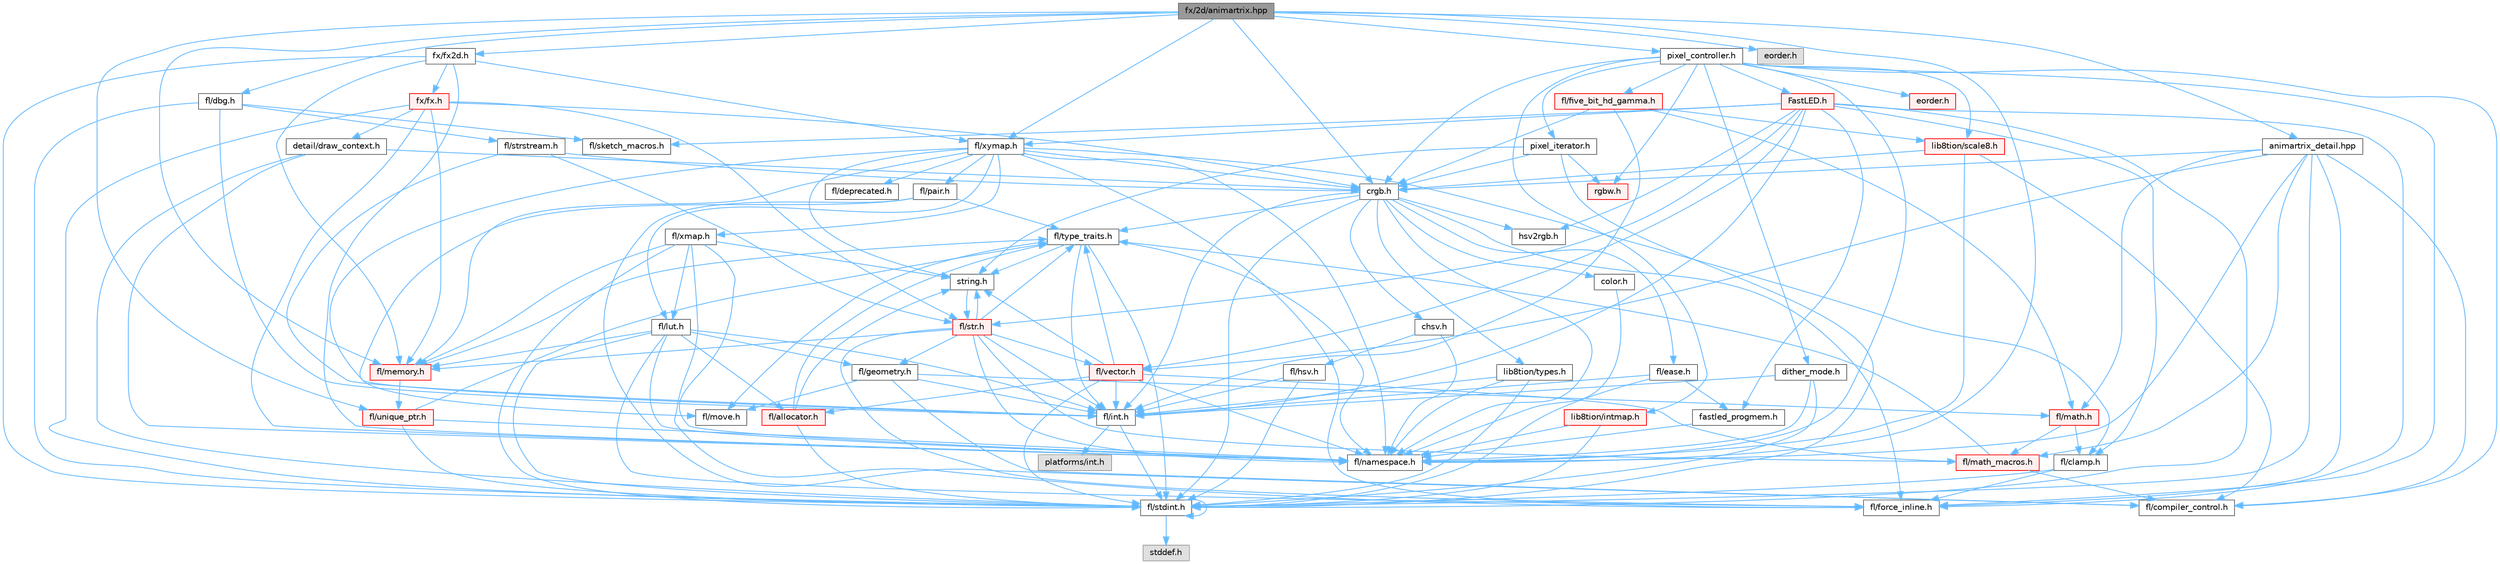 digraph "fx/2d/animartrix.hpp"
{
 // INTERACTIVE_SVG=YES
 // LATEX_PDF_SIZE
  bgcolor="transparent";
  edge [fontname=Helvetica,fontsize=10,labelfontname=Helvetica,labelfontsize=10];
  node [fontname=Helvetica,fontsize=10,shape=box,height=0.2,width=0.4];
  Node1 [id="Node000001",label="fx/2d/animartrix.hpp",height=0.2,width=0.4,color="gray40", fillcolor="grey60", style="filled", fontcolor="black",tooltip=" "];
  Node1 -> Node2 [id="edge1_Node000001_Node000002",color="steelblue1",style="solid",tooltip=" "];
  Node2 [id="Node000002",label="crgb.h",height=0.2,width=0.4,color="grey40", fillcolor="white", style="filled",URL="$db/dd1/crgb_8h.html",tooltip="Defines the red, green, and blue (RGB) pixel struct."];
  Node2 -> Node3 [id="edge2_Node000002_Node000003",color="steelblue1",style="solid",tooltip=" "];
  Node3 [id="Node000003",label="fl/stdint.h",height=0.2,width=0.4,color="grey40", fillcolor="white", style="filled",URL="$df/dd8/stdint_8h.html",tooltip=" "];
  Node3 -> Node4 [id="edge3_Node000003_Node000004",color="steelblue1",style="solid",tooltip=" "];
  Node4 [id="Node000004",label="stddef.h",height=0.2,width=0.4,color="grey60", fillcolor="#E0E0E0", style="filled",tooltip=" "];
  Node3 -> Node3 [id="edge4_Node000003_Node000003",color="steelblue1",style="solid",tooltip=" "];
  Node2 -> Node5 [id="edge5_Node000002_Node000005",color="steelblue1",style="solid",tooltip=" "];
  Node5 [id="Node000005",label="fl/int.h",height=0.2,width=0.4,color="grey40", fillcolor="white", style="filled",URL="$d3/d7e/int_8h.html",tooltip=" "];
  Node5 -> Node3 [id="edge6_Node000005_Node000003",color="steelblue1",style="solid",tooltip=" "];
  Node5 -> Node6 [id="edge7_Node000005_Node000006",color="steelblue1",style="solid",tooltip=" "];
  Node6 [id="Node000006",label="platforms/int.h",height=0.2,width=0.4,color="grey60", fillcolor="#E0E0E0", style="filled",tooltip=" "];
  Node2 -> Node7 [id="edge8_Node000002_Node000007",color="steelblue1",style="solid",tooltip=" "];
  Node7 [id="Node000007",label="chsv.h",height=0.2,width=0.4,color="grey40", fillcolor="white", style="filled",URL="$d8/dd0/chsv_8h.html",tooltip="Defines the hue, saturation, and value (HSV) pixel struct."];
  Node7 -> Node8 [id="edge9_Node000007_Node000008",color="steelblue1",style="solid",tooltip=" "];
  Node8 [id="Node000008",label="fl/hsv.h",height=0.2,width=0.4,color="grey40", fillcolor="white", style="filled",URL="$d2/d4f/hsv_8h.html",tooltip="Defines the hue, saturation, and value (HSV) pixel struct."];
  Node8 -> Node3 [id="edge10_Node000008_Node000003",color="steelblue1",style="solid",tooltip=" "];
  Node8 -> Node5 [id="edge11_Node000008_Node000005",color="steelblue1",style="solid",tooltip=" "];
  Node7 -> Node9 [id="edge12_Node000007_Node000009",color="steelblue1",style="solid",tooltip=" "];
  Node9 [id="Node000009",label="fl/namespace.h",height=0.2,width=0.4,color="grey40", fillcolor="white", style="filled",URL="$df/d2a/namespace_8h.html",tooltip="Implements the FastLED namespace macros."];
  Node2 -> Node9 [id="edge13_Node000002_Node000009",color="steelblue1",style="solid",tooltip=" "];
  Node2 -> Node10 [id="edge14_Node000002_Node000010",color="steelblue1",style="solid",tooltip=" "];
  Node10 [id="Node000010",label="color.h",height=0.2,width=0.4,color="grey40", fillcolor="white", style="filled",URL="$d2/d6b/src_2color_8h.html",tooltip="Contains definitions for color correction and temperature."];
  Node10 -> Node9 [id="edge15_Node000010_Node000009",color="steelblue1",style="solid",tooltip=" "];
  Node2 -> Node11 [id="edge16_Node000002_Node000011",color="steelblue1",style="solid",tooltip=" "];
  Node11 [id="Node000011",label="lib8tion/types.h",height=0.2,width=0.4,color="grey40", fillcolor="white", style="filled",URL="$d9/ddf/lib8tion_2types_8h.html",tooltip="Defines fractional types used for lib8tion functions."];
  Node11 -> Node3 [id="edge17_Node000011_Node000003",color="steelblue1",style="solid",tooltip=" "];
  Node11 -> Node5 [id="edge18_Node000011_Node000005",color="steelblue1",style="solid",tooltip=" "];
  Node11 -> Node9 [id="edge19_Node000011_Node000009",color="steelblue1",style="solid",tooltip=" "];
  Node2 -> Node12 [id="edge20_Node000002_Node000012",color="steelblue1",style="solid",tooltip=" "];
  Node12 [id="Node000012",label="fl/force_inline.h",height=0.2,width=0.4,color="grey40", fillcolor="white", style="filled",URL="$d4/d64/force__inline_8h.html",tooltip=" "];
  Node2 -> Node13 [id="edge21_Node000002_Node000013",color="steelblue1",style="solid",tooltip=" "];
  Node13 [id="Node000013",label="fl/type_traits.h",height=0.2,width=0.4,color="grey40", fillcolor="white", style="filled",URL="$df/d63/type__traits_8h.html",tooltip=" "];
  Node13 -> Node14 [id="edge22_Node000013_Node000014",color="steelblue1",style="solid",tooltip=" "];
  Node14 [id="Node000014",label="string.h",height=0.2,width=0.4,color="grey40", fillcolor="white", style="filled",URL="$da/d66/string_8h.html",tooltip=" "];
  Node14 -> Node15 [id="edge23_Node000014_Node000015",color="steelblue1",style="solid",tooltip=" "];
  Node15 [id="Node000015",label="fl/str.h",height=0.2,width=0.4,color="red", fillcolor="#FFF0F0", style="filled",URL="$d1/d93/str_8h.html",tooltip=" "];
  Node15 -> Node5 [id="edge24_Node000015_Node000005",color="steelblue1",style="solid",tooltip=" "];
  Node15 -> Node14 [id="edge25_Node000015_Node000014",color="steelblue1",style="solid",tooltip=" "];
  Node15 -> Node16 [id="edge26_Node000015_Node000016",color="steelblue1",style="solid",tooltip=" "];
  Node16 [id="Node000016",label="fl/geometry.h",height=0.2,width=0.4,color="grey40", fillcolor="white", style="filled",URL="$d4/d67/geometry_8h.html",tooltip=" "];
  Node16 -> Node5 [id="edge27_Node000016_Node000005",color="steelblue1",style="solid",tooltip=" "];
  Node16 -> Node17 [id="edge28_Node000016_Node000017",color="steelblue1",style="solid",tooltip=" "];
  Node17 [id="Node000017",label="fl/math.h",height=0.2,width=0.4,color="red", fillcolor="#FFF0F0", style="filled",URL="$df/db1/math_8h.html",tooltip=" "];
  Node17 -> Node19 [id="edge29_Node000017_Node000019",color="steelblue1",style="solid",tooltip=" "];
  Node19 [id="Node000019",label="fl/clamp.h",height=0.2,width=0.4,color="grey40", fillcolor="white", style="filled",URL="$d6/dd3/clamp_8h.html",tooltip=" "];
  Node19 -> Node3 [id="edge30_Node000019_Node000003",color="steelblue1",style="solid",tooltip=" "];
  Node19 -> Node12 [id="edge31_Node000019_Node000012",color="steelblue1",style="solid",tooltip=" "];
  Node17 -> Node21 [id="edge32_Node000017_Node000021",color="steelblue1",style="solid",tooltip=" "];
  Node21 [id="Node000021",label="fl/math_macros.h",height=0.2,width=0.4,color="red", fillcolor="#FFF0F0", style="filled",URL="$d8/db8/math__macros_8h.html",tooltip=" "];
  Node21 -> Node22 [id="edge33_Node000021_Node000022",color="steelblue1",style="solid",tooltip=" "];
  Node22 [id="Node000022",label="fl/compiler_control.h",height=0.2,width=0.4,color="grey40", fillcolor="white", style="filled",URL="$d4/d54/compiler__control_8h.html",tooltip=" "];
  Node21 -> Node13 [id="edge34_Node000021_Node000013",color="steelblue1",style="solid",tooltip=" "];
  Node16 -> Node22 [id="edge35_Node000016_Node000022",color="steelblue1",style="solid",tooltip=" "];
  Node16 -> Node23 [id="edge36_Node000016_Node000023",color="steelblue1",style="solid",tooltip=" "];
  Node23 [id="Node000023",label="fl/move.h",height=0.2,width=0.4,color="grey40", fillcolor="white", style="filled",URL="$d9/d83/move_8h.html",tooltip=" "];
  Node15 -> Node21 [id="edge37_Node000015_Node000021",color="steelblue1",style="solid",tooltip=" "];
  Node15 -> Node9 [id="edge38_Node000015_Node000009",color="steelblue1",style="solid",tooltip=" "];
  Node15 -> Node24 [id="edge39_Node000015_Node000024",color="steelblue1",style="solid",tooltip=" "];
  Node24 [id="Node000024",label="fl/memory.h",height=0.2,width=0.4,color="red", fillcolor="#FFF0F0", style="filled",URL="$dc/d18/memory_8h.html",tooltip=" "];
  Node24 -> Node27 [id="edge40_Node000024_Node000027",color="steelblue1",style="solid",tooltip=" "];
  Node27 [id="Node000027",label="fl/unique_ptr.h",height=0.2,width=0.4,color="red", fillcolor="#FFF0F0", style="filled",URL="$da/d4b/unique__ptr_8h.html",tooltip=" "];
  Node27 -> Node9 [id="edge41_Node000027_Node000009",color="steelblue1",style="solid",tooltip=" "];
  Node27 -> Node13 [id="edge42_Node000027_Node000013",color="steelblue1",style="solid",tooltip=" "];
  Node27 -> Node3 [id="edge43_Node000027_Node000003",color="steelblue1",style="solid",tooltip=" "];
  Node24 -> Node13 [id="edge44_Node000024_Node000013",color="steelblue1",style="solid",tooltip=" "];
  Node15 -> Node13 [id="edge45_Node000015_Node000013",color="steelblue1",style="solid",tooltip=" "];
  Node15 -> Node51 [id="edge46_Node000015_Node000051",color="steelblue1",style="solid",tooltip=" "];
  Node51 [id="Node000051",label="fl/vector.h",height=0.2,width=0.4,color="red", fillcolor="#FFF0F0", style="filled",URL="$d6/d68/vector_8h.html",tooltip=" "];
  Node51 -> Node3 [id="edge47_Node000051_Node000003",color="steelblue1",style="solid",tooltip=" "];
  Node51 -> Node5 [id="edge48_Node000051_Node000005",color="steelblue1",style="solid",tooltip=" "];
  Node51 -> Node14 [id="edge49_Node000051_Node000014",color="steelblue1",style="solid",tooltip=" "];
  Node51 -> Node21 [id="edge50_Node000051_Node000021",color="steelblue1",style="solid",tooltip=" "];
  Node51 -> Node9 [id="edge51_Node000051_Node000009",color="steelblue1",style="solid",tooltip=" "];
  Node51 -> Node33 [id="edge52_Node000051_Node000033",color="steelblue1",style="solid",tooltip=" "];
  Node33 [id="Node000033",label="fl/allocator.h",height=0.2,width=0.4,color="red", fillcolor="#FFF0F0", style="filled",URL="$da/da9/allocator_8h.html",tooltip=" "];
  Node33 -> Node14 [id="edge53_Node000033_Node000014",color="steelblue1",style="solid",tooltip=" "];
  Node33 -> Node13 [id="edge54_Node000033_Node000013",color="steelblue1",style="solid",tooltip=" "];
  Node33 -> Node3 [id="edge55_Node000033_Node000003",color="steelblue1",style="solid",tooltip=" "];
  Node51 -> Node13 [id="edge56_Node000051_Node000013",color="steelblue1",style="solid",tooltip=" "];
  Node15 -> Node12 [id="edge57_Node000015_Node000012",color="steelblue1",style="solid",tooltip=" "];
  Node13 -> Node3 [id="edge58_Node000013_Node000003",color="steelblue1",style="solid",tooltip=" "];
  Node13 -> Node9 [id="edge59_Node000013_Node000009",color="steelblue1",style="solid",tooltip=" "];
  Node13 -> Node23 [id="edge60_Node000013_Node000023",color="steelblue1",style="solid",tooltip=" "];
  Node13 -> Node5 [id="edge61_Node000013_Node000005",color="steelblue1",style="solid",tooltip=" "];
  Node2 -> Node56 [id="edge62_Node000002_Node000056",color="steelblue1",style="solid",tooltip=" "];
  Node56 [id="Node000056",label="hsv2rgb.h",height=0.2,width=0.4,color="grey40", fillcolor="white", style="filled",URL="$de/d9a/hsv2rgb_8h.html",tooltip="Functions to convert from the HSV colorspace to the RGB colorspace."];
  Node2 -> Node57 [id="edge63_Node000002_Node000057",color="steelblue1",style="solid",tooltip=" "];
  Node57 [id="Node000057",label="fl/ease.h",height=0.2,width=0.4,color="grey40", fillcolor="white", style="filled",URL="$db/d19/ease_8h.html",tooltip=" "];
  Node57 -> Node3 [id="edge64_Node000057_Node000003",color="steelblue1",style="solid",tooltip=" "];
  Node57 -> Node5 [id="edge65_Node000057_Node000005",color="steelblue1",style="solid",tooltip=" "];
  Node57 -> Node58 [id="edge66_Node000057_Node000058",color="steelblue1",style="solid",tooltip=" "];
  Node58 [id="Node000058",label="fastled_progmem.h",height=0.2,width=0.4,color="grey40", fillcolor="white", style="filled",URL="$df/dab/fastled__progmem_8h.html",tooltip="Wrapper definitions to allow seamless use of PROGMEM in environments that have it."];
  Node58 -> Node9 [id="edge67_Node000058_Node000009",color="steelblue1",style="solid",tooltip=" "];
  Node1 -> Node59 [id="edge68_Node000001_Node000059",color="steelblue1",style="solid",tooltip=" "];
  Node59 [id="Node000059",label="fl/dbg.h",height=0.2,width=0.4,color="grey40", fillcolor="white", style="filled",URL="$d6/d01/dbg_8h.html",tooltip=" "];
  Node59 -> Node60 [id="edge69_Node000059_Node000060",color="steelblue1",style="solid",tooltip=" "];
  Node60 [id="Node000060",label="fl/strstream.h",height=0.2,width=0.4,color="grey40", fillcolor="white", style="filled",URL="$d8/d00/strstream_8h.html",tooltip=" "];
  Node60 -> Node5 [id="edge70_Node000060_Node000005",color="steelblue1",style="solid",tooltip=" "];
  Node60 -> Node15 [id="edge71_Node000060_Node000015",color="steelblue1",style="solid",tooltip=" "];
  Node60 -> Node2 [id="edge72_Node000060_Node000002",color="steelblue1",style="solid",tooltip=" "];
  Node59 -> Node61 [id="edge73_Node000059_Node000061",color="steelblue1",style="solid",tooltip=" "];
  Node61 [id="Node000061",label="fl/sketch_macros.h",height=0.2,width=0.4,color="grey40", fillcolor="white", style="filled",URL="$d1/dbc/sketch__macros_8h.html",tooltip=" "];
  Node59 -> Node5 [id="edge74_Node000059_Node000005",color="steelblue1",style="solid",tooltip=" "];
  Node59 -> Node3 [id="edge75_Node000059_Node000003",color="steelblue1",style="solid",tooltip=" "];
  Node1 -> Node9 [id="edge76_Node000001_Node000009",color="steelblue1",style="solid",tooltip=" "];
  Node1 -> Node24 [id="edge77_Node000001_Node000024",color="steelblue1",style="solid",tooltip=" "];
  Node1 -> Node27 [id="edge78_Node000001_Node000027",color="steelblue1",style="solid",tooltip=" "];
  Node1 -> Node62 [id="edge79_Node000001_Node000062",color="steelblue1",style="solid",tooltip=" "];
  Node62 [id="Node000062",label="fl/xymap.h",height=0.2,width=0.4,color="grey40", fillcolor="white", style="filled",URL="$da/d61/xymap_8h.html",tooltip=" "];
  Node62 -> Node5 [id="edge80_Node000062_Node000005",color="steelblue1",style="solid",tooltip=" "];
  Node62 -> Node9 [id="edge81_Node000062_Node000009",color="steelblue1",style="solid",tooltip=" "];
  Node62 -> Node12 [id="edge82_Node000062_Node000012",color="steelblue1",style="solid",tooltip=" "];
  Node62 -> Node63 [id="edge83_Node000062_Node000063",color="steelblue1",style="solid",tooltip=" "];
  Node63 [id="Node000063",label="fl/pair.h",height=0.2,width=0.4,color="grey40", fillcolor="white", style="filled",URL="$d3/d41/pair_8h.html",tooltip=" "];
  Node63 -> Node23 [id="edge84_Node000063_Node000023",color="steelblue1",style="solid",tooltip=" "];
  Node63 -> Node22 [id="edge85_Node000063_Node000022",color="steelblue1",style="solid",tooltip=" "];
  Node63 -> Node13 [id="edge86_Node000063_Node000013",color="steelblue1",style="solid",tooltip=" "];
  Node62 -> Node14 [id="edge87_Node000062_Node000014",color="steelblue1",style="solid",tooltip=" "];
  Node62 -> Node2 [id="edge88_Node000062_Node000002",color="steelblue1",style="solid",tooltip=" "];
  Node62 -> Node19 [id="edge89_Node000062_Node000019",color="steelblue1",style="solid",tooltip=" "];
  Node62 -> Node64 [id="edge90_Node000062_Node000064",color="steelblue1",style="solid",tooltip=" "];
  Node64 [id="Node000064",label="fl/lut.h",height=0.2,width=0.4,color="grey40", fillcolor="white", style="filled",URL="$db/d54/lut_8h.html",tooltip=" "];
  Node64 -> Node33 [id="edge91_Node000064_Node000033",color="steelblue1",style="solid",tooltip=" "];
  Node64 -> Node12 [id="edge92_Node000064_Node000012",color="steelblue1",style="solid",tooltip=" "];
  Node64 -> Node24 [id="edge93_Node000064_Node000024",color="steelblue1",style="solid",tooltip=" "];
  Node64 -> Node3 [id="edge94_Node000064_Node000003",color="steelblue1",style="solid",tooltip=" "];
  Node64 -> Node5 [id="edge95_Node000064_Node000005",color="steelblue1",style="solid",tooltip=" "];
  Node64 -> Node16 [id="edge96_Node000064_Node000016",color="steelblue1",style="solid",tooltip=" "];
  Node64 -> Node9 [id="edge97_Node000064_Node000009",color="steelblue1",style="solid",tooltip=" "];
  Node62 -> Node24 [id="edge98_Node000062_Node000024",color="steelblue1",style="solid",tooltip=" "];
  Node62 -> Node42 [id="edge99_Node000062_Node000042",color="steelblue1",style="solid",tooltip=" "];
  Node42 [id="Node000042",label="fl/deprecated.h",height=0.2,width=0.4,color="grey40", fillcolor="white", style="filled",URL="$d4/dce/deprecated_8h.html",tooltip=" "];
  Node62 -> Node65 [id="edge100_Node000062_Node000065",color="steelblue1",style="solid",tooltip=" "];
  Node65 [id="Node000065",label="fl/xmap.h",height=0.2,width=0.4,color="grey40", fillcolor="white", style="filled",URL="$dd/dcc/xmap_8h.html",tooltip=" "];
  Node65 -> Node3 [id="edge101_Node000065_Node000003",color="steelblue1",style="solid",tooltip=" "];
  Node65 -> Node14 [id="edge102_Node000065_Node000014",color="steelblue1",style="solid",tooltip=" "];
  Node65 -> Node12 [id="edge103_Node000065_Node000012",color="steelblue1",style="solid",tooltip=" "];
  Node65 -> Node64 [id="edge104_Node000065_Node000064",color="steelblue1",style="solid",tooltip=" "];
  Node65 -> Node24 [id="edge105_Node000065_Node000024",color="steelblue1",style="solid",tooltip=" "];
  Node65 -> Node9 [id="edge106_Node000065_Node000009",color="steelblue1",style="solid",tooltip=" "];
  Node1 -> Node66 [id="edge107_Node000001_Node000066",color="steelblue1",style="solid",tooltip=" "];
  Node66 [id="Node000066",label="fx/fx2d.h",height=0.2,width=0.4,color="grey40", fillcolor="white", style="filled",URL="$d9/d43/fx2d_8h.html",tooltip=" "];
  Node66 -> Node3 [id="edge108_Node000066_Node000003",color="steelblue1",style="solid",tooltip=" "];
  Node66 -> Node9 [id="edge109_Node000066_Node000009",color="steelblue1",style="solid",tooltip=" "];
  Node66 -> Node24 [id="edge110_Node000066_Node000024",color="steelblue1",style="solid",tooltip=" "];
  Node66 -> Node62 [id="edge111_Node000066_Node000062",color="steelblue1",style="solid",tooltip=" "];
  Node66 -> Node67 [id="edge112_Node000066_Node000067",color="steelblue1",style="solid",tooltip=" "];
  Node67 [id="Node000067",label="fx/fx.h",height=0.2,width=0.4,color="red", fillcolor="#FFF0F0", style="filled",URL="$d2/d0c/fx_8h.html",tooltip=" "];
  Node67 -> Node3 [id="edge113_Node000067_Node000003",color="steelblue1",style="solid",tooltip=" "];
  Node67 -> Node2 [id="edge114_Node000067_Node000002",color="steelblue1",style="solid",tooltip=" "];
  Node67 -> Node68 [id="edge115_Node000067_Node000068",color="steelblue1",style="solid",tooltip=" "];
  Node68 [id="Node000068",label="detail/draw_context.h",height=0.2,width=0.4,color="grey40", fillcolor="white", style="filled",URL="$db/ded/draw__context_8h.html",tooltip=" "];
  Node68 -> Node2 [id="edge116_Node000068_Node000002",color="steelblue1",style="solid",tooltip=" "];
  Node68 -> Node9 [id="edge117_Node000068_Node000009",color="steelblue1",style="solid",tooltip=" "];
  Node68 -> Node3 [id="edge118_Node000068_Node000003",color="steelblue1",style="solid",tooltip=" "];
  Node67 -> Node9 [id="edge119_Node000067_Node000009",color="steelblue1",style="solid",tooltip=" "];
  Node67 -> Node24 [id="edge120_Node000067_Node000024",color="steelblue1",style="solid",tooltip=" "];
  Node67 -> Node15 [id="edge121_Node000067_Node000015",color="steelblue1",style="solid",tooltip=" "];
  Node1 -> Node70 [id="edge122_Node000001_Node000070",color="steelblue1",style="solid",tooltip=" "];
  Node70 [id="Node000070",label="eorder.h",height=0.2,width=0.4,color="grey60", fillcolor="#E0E0E0", style="filled",tooltip=" "];
  Node1 -> Node71 [id="edge123_Node000001_Node000071",color="steelblue1",style="solid",tooltip=" "];
  Node71 [id="Node000071",label="pixel_controller.h",height=0.2,width=0.4,color="grey40", fillcolor="white", style="filled",URL="$d5/d4d/pixel__controller_8h.html",tooltip="Low level pixel data writing class."];
  Node71 -> Node72 [id="edge124_Node000071_Node000072",color="steelblue1",style="solid",tooltip=" "];
  Node72 [id="Node000072",label="lib8tion/intmap.h",height=0.2,width=0.4,color="red", fillcolor="#FFF0F0", style="filled",URL="$d8/d54/intmap_8h.html",tooltip="Defines integer mapping functions."];
  Node72 -> Node9 [id="edge125_Node000072_Node000009",color="steelblue1",style="solid",tooltip=" "];
  Node72 -> Node3 [id="edge126_Node000072_Node000003",color="steelblue1",style="solid",tooltip=" "];
  Node71 -> Node74 [id="edge127_Node000071_Node000074",color="steelblue1",style="solid",tooltip=" "];
  Node74 [id="Node000074",label="rgbw.h",height=0.2,width=0.4,color="red", fillcolor="#FFF0F0", style="filled",URL="$d7/dbb/rgbw_8h.html",tooltip="Functions for red, green, blue, white (RGBW) output."];
  Node71 -> Node77 [id="edge128_Node000071_Node000077",color="steelblue1",style="solid",tooltip=" "];
  Node77 [id="Node000077",label="fl/five_bit_hd_gamma.h",height=0.2,width=0.4,color="red", fillcolor="#FFF0F0", style="filled",URL="$dc/d44/five__bit__hd__gamma_8h.html",tooltip="Declares functions for five-bit gamma correction."];
  Node77 -> Node5 [id="edge129_Node000077_Node000005",color="steelblue1",style="solid",tooltip=" "];
  Node77 -> Node17 [id="edge130_Node000077_Node000017",color="steelblue1",style="solid",tooltip=" "];
  Node77 -> Node2 [id="edge131_Node000077_Node000002",color="steelblue1",style="solid",tooltip=" "];
  Node77 -> Node79 [id="edge132_Node000077_Node000079",color="steelblue1",style="solid",tooltip=" "];
  Node79 [id="Node000079",label="lib8tion/scale8.h",height=0.2,width=0.4,color="red", fillcolor="#FFF0F0", style="filled",URL="$db/d91/scale8_8h.html",tooltip="Fast, efficient 8-bit scaling functions specifically designed for high-performance LED programming."];
  Node79 -> Node22 [id="edge133_Node000079_Node000022",color="steelblue1",style="solid",tooltip=" "];
  Node79 -> Node2 [id="edge134_Node000079_Node000002",color="steelblue1",style="solid",tooltip=" "];
  Node79 -> Node9 [id="edge135_Node000079_Node000009",color="steelblue1",style="solid",tooltip=" "];
  Node71 -> Node12 [id="edge136_Node000071_Node000012",color="steelblue1",style="solid",tooltip=" "];
  Node71 -> Node79 [id="edge137_Node000071_Node000079",color="steelblue1",style="solid",tooltip=" "];
  Node71 -> Node9 [id="edge138_Node000071_Node000009",color="steelblue1",style="solid",tooltip=" "];
  Node71 -> Node82 [id="edge139_Node000071_Node000082",color="steelblue1",style="solid",tooltip=" "];
  Node82 [id="Node000082",label="eorder.h",height=0.2,width=0.4,color="red", fillcolor="#FFF0F0", style="filled",URL="$db/d07/eorder_8h.html",tooltip="Defines color channel ordering enumerations."];
  Node71 -> Node83 [id="edge140_Node000071_Node000083",color="steelblue1",style="solid",tooltip=" "];
  Node83 [id="Node000083",label="dither_mode.h",height=0.2,width=0.4,color="grey40", fillcolor="white", style="filled",URL="$d8/d90/dither__mode_8h.html",tooltip="Declares dithering options and types."];
  Node83 -> Node3 [id="edge141_Node000083_Node000003",color="steelblue1",style="solid",tooltip=" "];
  Node83 -> Node5 [id="edge142_Node000083_Node000005",color="steelblue1",style="solid",tooltip=" "];
  Node83 -> Node9 [id="edge143_Node000083_Node000009",color="steelblue1",style="solid",tooltip=" "];
  Node71 -> Node84 [id="edge144_Node000071_Node000084",color="steelblue1",style="solid",tooltip=" "];
  Node84 [id="Node000084",label="pixel_iterator.h",height=0.2,width=0.4,color="grey40", fillcolor="white", style="filled",URL="$d8/d6c/pixel__iterator_8h.html",tooltip="Non-templated low level pixel data writing class."];
  Node84 -> Node3 [id="edge145_Node000084_Node000003",color="steelblue1",style="solid",tooltip=" "];
  Node84 -> Node14 [id="edge146_Node000084_Node000014",color="steelblue1",style="solid",tooltip=" "];
  Node84 -> Node74 [id="edge147_Node000084_Node000074",color="steelblue1",style="solid",tooltip=" "];
  Node84 -> Node2 [id="edge148_Node000084_Node000002",color="steelblue1",style="solid",tooltip=" "];
  Node71 -> Node2 [id="edge149_Node000071_Node000002",color="steelblue1",style="solid",tooltip=" "];
  Node71 -> Node22 [id="edge150_Node000071_Node000022",color="steelblue1",style="solid",tooltip=" "];
  Node71 -> Node85 [id="edge151_Node000071_Node000085",color="steelblue1",style="solid",tooltip=" "];
  Node85 [id="Node000085",label="FastLED.h",height=0.2,width=0.4,color="red", fillcolor="#FFF0F0", style="filled",URL="$db/d97/_fast_l_e_d_8h.html",tooltip="central include file for FastLED, defines the CFastLED class/object"];
  Node85 -> Node3 [id="edge152_Node000085_Node000003",color="steelblue1",style="solid",tooltip=" "];
  Node85 -> Node12 [id="edge153_Node000085_Node000012",color="steelblue1",style="solid",tooltip=" "];
  Node85 -> Node58 [id="edge154_Node000085_Node000058",color="steelblue1",style="solid",tooltip=" "];
  Node85 -> Node56 [id="edge155_Node000085_Node000056",color="steelblue1",style="solid",tooltip=" "];
  Node85 -> Node5 [id="edge156_Node000085_Node000005",color="steelblue1",style="solid",tooltip=" "];
  Node85 -> Node15 [id="edge157_Node000085_Node000015",color="steelblue1",style="solid",tooltip=" "];
  Node85 -> Node62 [id="edge158_Node000085_Node000062",color="steelblue1",style="solid",tooltip=" "];
  Node85 -> Node19 [id="edge159_Node000085_Node000019",color="steelblue1",style="solid",tooltip=" "];
  Node85 -> Node51 [id="edge160_Node000085_Node000051",color="steelblue1",style="solid",tooltip=" "];
  Node85 -> Node61 [id="edge161_Node000085_Node000061",color="steelblue1",style="solid",tooltip=" "];
  Node1 -> Node154 [id="edge162_Node000001_Node000154",color="steelblue1",style="solid",tooltip=" "];
  Node154 [id="Node000154",label="animartrix_detail.hpp",height=0.2,width=0.4,color="grey40", fillcolor="white", style="filled",URL="$d3/d3b/animartrix__detail_8hpp.html",tooltip=" "];
  Node154 -> Node51 [id="edge163_Node000154_Node000051",color="steelblue1",style="solid",tooltip=" "];
  Node154 -> Node17 [id="edge164_Node000154_Node000017",color="steelblue1",style="solid",tooltip=" "];
  Node154 -> Node3 [id="edge165_Node000154_Node000003",color="steelblue1",style="solid",tooltip=" "];
  Node154 -> Node21 [id="edge166_Node000154_Node000021",color="steelblue1",style="solid",tooltip=" "];
  Node154 -> Node2 [id="edge167_Node000154_Node000002",color="steelblue1",style="solid",tooltip=" "];
  Node154 -> Node12 [id="edge168_Node000154_Node000012",color="steelblue1",style="solid",tooltip=" "];
  Node154 -> Node9 [id="edge169_Node000154_Node000009",color="steelblue1",style="solid",tooltip=" "];
  Node154 -> Node22 [id="edge170_Node000154_Node000022",color="steelblue1",style="solid",tooltip=" "];
}
